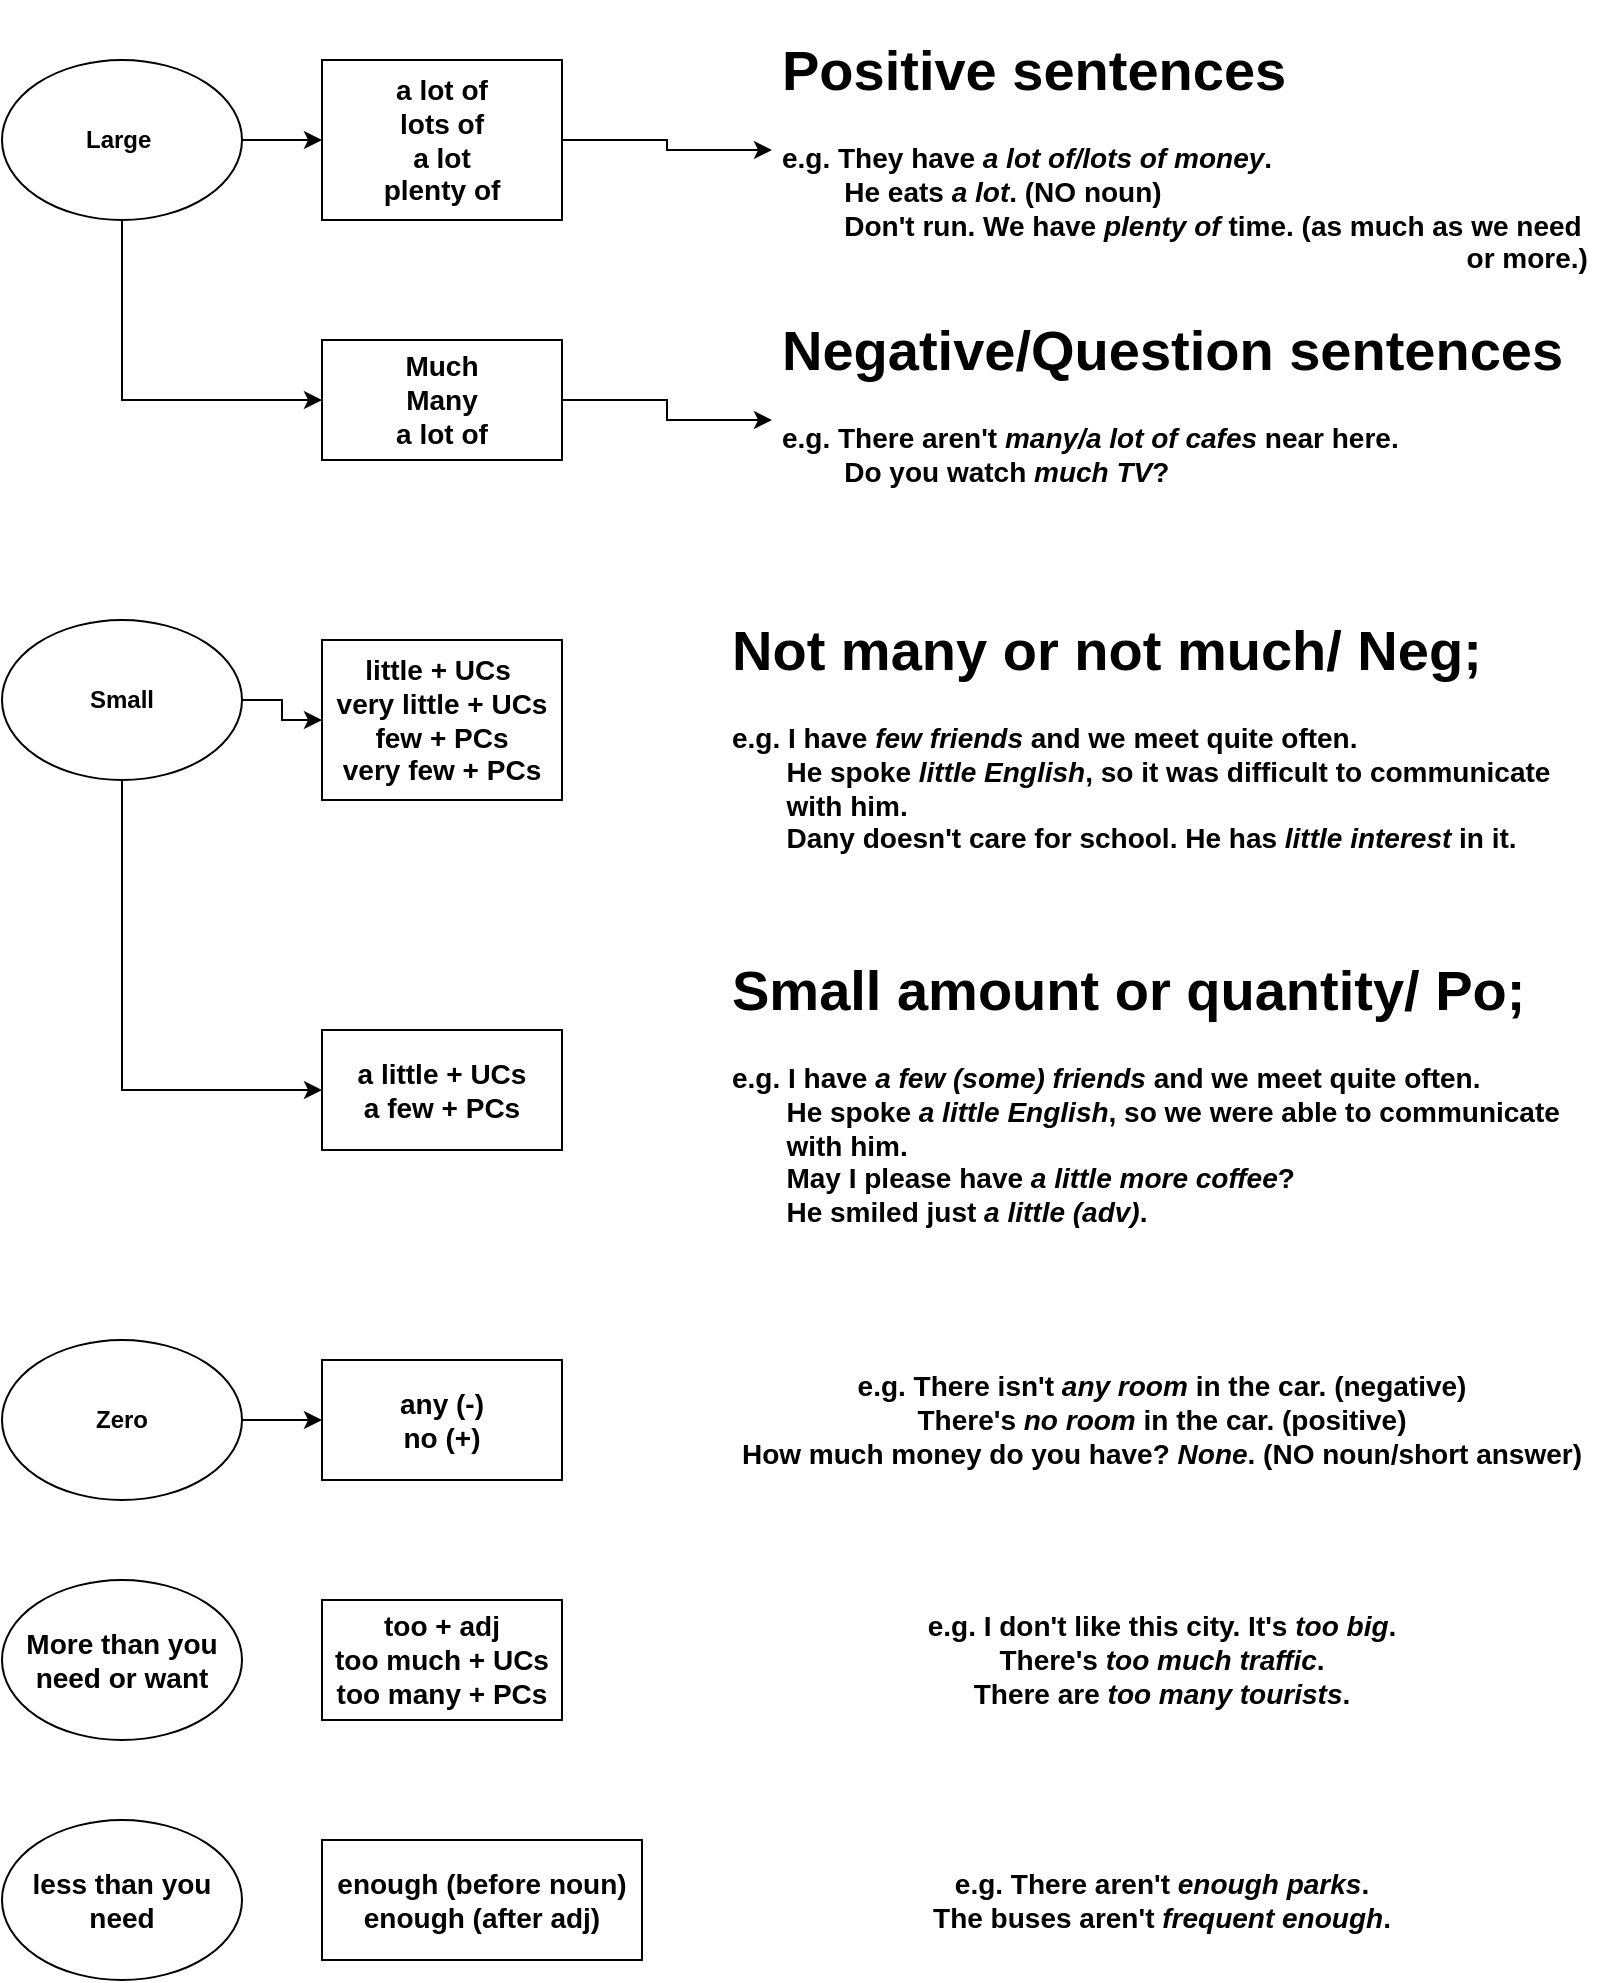 <mxfile version="20.7.3" type="github">
  <diagram id="hfbx4FAuPTc2XYdE2caD" name="quantifiers">
    <mxGraphModel dx="1127" dy="787" grid="1" gridSize="10" guides="1" tooltips="1" connect="1" arrows="1" fold="1" page="1" pageScale="1" pageWidth="850" pageHeight="1100" math="0" shadow="0">
      <root>
        <mxCell id="0" />
        <mxCell id="1" parent="0" />
        <mxCell id="7bNjZtq646_DLC3A_XWr-9" style="edgeStyle=orthogonalEdgeStyle;rounded=0;orthogonalLoop=1;jettySize=auto;html=1;exitX=1;exitY=0.5;exitDx=0;exitDy=0;entryX=0;entryY=0.5;entryDx=0;entryDy=0;fontSize=14;" edge="1" parent="1" source="7bNjZtq646_DLC3A_XWr-1" target="7bNjZtq646_DLC3A_XWr-4">
          <mxGeometry relative="1" as="geometry" />
        </mxCell>
        <mxCell id="7bNjZtq646_DLC3A_XWr-10" style="edgeStyle=orthogonalEdgeStyle;rounded=0;orthogonalLoop=1;jettySize=auto;html=1;exitX=0.5;exitY=1;exitDx=0;exitDy=0;entryX=0;entryY=0.5;entryDx=0;entryDy=0;fontSize=14;" edge="1" parent="1" source="7bNjZtq646_DLC3A_XWr-1" target="7bNjZtq646_DLC3A_XWr-5">
          <mxGeometry relative="1" as="geometry" />
        </mxCell>
        <mxCell id="7bNjZtq646_DLC3A_XWr-1" value="&lt;b&gt;Large&amp;nbsp;&lt;/b&gt;" style="ellipse;whiteSpace=wrap;html=1;" vertex="1" parent="1">
          <mxGeometry x="40" y="80" width="120" height="80" as="geometry" />
        </mxCell>
        <mxCell id="7bNjZtq646_DLC3A_XWr-16" style="edgeStyle=orthogonalEdgeStyle;rounded=0;orthogonalLoop=1;jettySize=auto;html=1;exitX=1;exitY=0.5;exitDx=0;exitDy=0;entryX=0;entryY=0.5;entryDx=0;entryDy=0;fontSize=14;" edge="1" parent="1" source="7bNjZtq646_DLC3A_XWr-2" target="7bNjZtq646_DLC3A_XWr-6">
          <mxGeometry relative="1" as="geometry" />
        </mxCell>
        <mxCell id="7bNjZtq646_DLC3A_XWr-17" style="edgeStyle=orthogonalEdgeStyle;rounded=0;orthogonalLoop=1;jettySize=auto;html=1;exitX=0.5;exitY=1;exitDx=0;exitDy=0;entryX=0;entryY=0.5;entryDx=0;entryDy=0;fontSize=14;" edge="1" parent="1" source="7bNjZtq646_DLC3A_XWr-2" target="7bNjZtq646_DLC3A_XWr-14">
          <mxGeometry relative="1" as="geometry" />
        </mxCell>
        <mxCell id="7bNjZtq646_DLC3A_XWr-2" value="&lt;b&gt;Small&lt;/b&gt;" style="ellipse;whiteSpace=wrap;html=1;" vertex="1" parent="1">
          <mxGeometry x="40" y="360" width="120" height="80" as="geometry" />
        </mxCell>
        <mxCell id="7bNjZtq646_DLC3A_XWr-20" style="edgeStyle=orthogonalEdgeStyle;rounded=0;orthogonalLoop=1;jettySize=auto;html=1;exitX=1;exitY=0.5;exitDx=0;exitDy=0;entryX=0;entryY=0.5;entryDx=0;entryDy=0;fontSize=14;" edge="1" parent="1" source="7bNjZtq646_DLC3A_XWr-3" target="7bNjZtq646_DLC3A_XWr-18">
          <mxGeometry relative="1" as="geometry" />
        </mxCell>
        <mxCell id="7bNjZtq646_DLC3A_XWr-3" value="&lt;b&gt;Zero&lt;/b&gt;" style="ellipse;whiteSpace=wrap;html=1;" vertex="1" parent="1">
          <mxGeometry x="40" y="720" width="120" height="80" as="geometry" />
        </mxCell>
        <mxCell id="7bNjZtq646_DLC3A_XWr-11" style="edgeStyle=orthogonalEdgeStyle;rounded=0;orthogonalLoop=1;jettySize=auto;html=1;exitX=1;exitY=0.5;exitDx=0;exitDy=0;entryX=0;entryY=0.5;entryDx=0;entryDy=0;fontSize=14;" edge="1" parent="1" source="7bNjZtq646_DLC3A_XWr-4" target="7bNjZtq646_DLC3A_XWr-7">
          <mxGeometry relative="1" as="geometry" />
        </mxCell>
        <mxCell id="7bNjZtq646_DLC3A_XWr-4" value="&lt;b&gt;a lot of&lt;br&gt;lots of&lt;br&gt;a lot&lt;br&gt;plenty of&lt;br&gt;&lt;/b&gt;" style="rounded=0;whiteSpace=wrap;html=1;fontSize=14;" vertex="1" parent="1">
          <mxGeometry x="200" y="80" width="120" height="80" as="geometry" />
        </mxCell>
        <mxCell id="7bNjZtq646_DLC3A_XWr-12" style="edgeStyle=orthogonalEdgeStyle;rounded=0;orthogonalLoop=1;jettySize=auto;html=1;exitX=1;exitY=0.5;exitDx=0;exitDy=0;entryX=0;entryY=0.5;entryDx=0;entryDy=0;fontSize=14;" edge="1" parent="1" source="7bNjZtq646_DLC3A_XWr-5" target="7bNjZtq646_DLC3A_XWr-8">
          <mxGeometry relative="1" as="geometry" />
        </mxCell>
        <mxCell id="7bNjZtq646_DLC3A_XWr-5" value="&lt;b&gt;Much&lt;br&gt;Many&lt;br&gt;a lot of&lt;/b&gt;" style="rounded=0;whiteSpace=wrap;html=1;fontSize=14;" vertex="1" parent="1">
          <mxGeometry x="200" y="220" width="120" height="60" as="geometry" />
        </mxCell>
        <mxCell id="7bNjZtq646_DLC3A_XWr-6" value="&lt;b&gt;little + UCs&amp;nbsp;&lt;br&gt;very little + UCs&lt;br&gt;few + PCs&lt;br&gt;very few + PCs&lt;br&gt;&lt;/b&gt;" style="rounded=0;whiteSpace=wrap;html=1;fontSize=14;" vertex="1" parent="1">
          <mxGeometry x="200" y="370" width="120" height="80" as="geometry" />
        </mxCell>
        <mxCell id="7bNjZtq646_DLC3A_XWr-7" value="&lt;h1&gt;Positive sentences&lt;/h1&gt;&lt;p&gt;&lt;b&gt;e.g. They have &lt;i&gt;a lot of/lots of money&lt;/i&gt;.&lt;br&gt;&amp;nbsp; &amp;nbsp; &amp;nbsp; &amp;nbsp; He eats &lt;i&gt;a lot&lt;/i&gt;. (NO noun)&lt;br&gt;&amp;nbsp; &amp;nbsp; &amp;nbsp; &amp;nbsp; Don&#39;t run. We have &lt;i&gt;plenty of&lt;/i&gt; time. (as much as we need&amp;nbsp; &amp;nbsp; &amp;nbsp; &amp;nbsp; &amp;nbsp; &amp;nbsp; &amp;nbsp; &amp;nbsp; &amp;nbsp; &amp;nbsp; &amp;nbsp; &amp;nbsp; &amp;nbsp; &amp;nbsp; &amp;nbsp; &amp;nbsp; &amp;nbsp; &amp;nbsp; &amp;nbsp; &amp;nbsp; &amp;nbsp; &amp;nbsp; &amp;nbsp; &amp;nbsp; &amp;nbsp; &amp;nbsp; &amp;nbsp; &amp;nbsp; &amp;nbsp; &amp;nbsp; &amp;nbsp; &amp;nbsp; &amp;nbsp; &amp;nbsp; &amp;nbsp; &amp;nbsp; &amp;nbsp; &amp;nbsp; &amp;nbsp; &amp;nbsp; &amp;nbsp; &amp;nbsp; &amp;nbsp; &amp;nbsp; &amp;nbsp; or more.)&lt;/b&gt;&lt;/p&gt;" style="text;html=1;strokeColor=none;fillColor=none;spacing=5;spacingTop=-20;whiteSpace=wrap;overflow=hidden;rounded=0;fontSize=14;" vertex="1" parent="1">
          <mxGeometry x="425" y="60" width="415" height="130" as="geometry" />
        </mxCell>
        <mxCell id="7bNjZtq646_DLC3A_XWr-8" value="&lt;h1&gt;Negative/Question sentences&lt;/h1&gt;&lt;p&gt;&lt;b&gt;e.g. There aren&#39;t &lt;i&gt;many/a lot of cafes&lt;/i&gt; near here.&lt;br&gt;&amp;nbsp; &amp;nbsp; &amp;nbsp; &amp;nbsp; Do you watch &lt;i&gt;much TV&lt;/i&gt;?&lt;/b&gt;&lt;/p&gt;" style="text;html=1;strokeColor=none;fillColor=none;spacing=5;spacingTop=-20;whiteSpace=wrap;overflow=hidden;rounded=0;fontSize=14;" vertex="1" parent="1">
          <mxGeometry x="425" y="200" width="415" height="120" as="geometry" />
        </mxCell>
        <mxCell id="7bNjZtq646_DLC3A_XWr-13" value="&lt;h1&gt;Not many or not much/ Neg;&lt;/h1&gt;&lt;p&gt;&lt;b&gt;e.g. I have &lt;i&gt;few friends&lt;/i&gt; and we meet quite often.&amp;nbsp;&lt;br&gt;&amp;nbsp; &amp;nbsp; &amp;nbsp; &amp;nbsp;He spoke &lt;i&gt;little English&lt;/i&gt;, so it was difficult to communicate&amp;nbsp; &amp;nbsp; &amp;nbsp; &amp;nbsp; &amp;nbsp; &amp;nbsp; &amp;nbsp;with him.&lt;br&gt;&amp;nbsp; &amp;nbsp; &amp;nbsp; &amp;nbsp;Dany doesn&#39;t care for school. He has &lt;i&gt;little interest&lt;/i&gt; in it.&lt;/b&gt;&lt;/p&gt;" style="text;html=1;strokeColor=none;fillColor=none;spacing=5;spacingTop=-20;whiteSpace=wrap;overflow=hidden;rounded=0;fontSize=14;" vertex="1" parent="1">
          <mxGeometry x="400" y="350" width="440" height="130" as="geometry" />
        </mxCell>
        <mxCell id="7bNjZtq646_DLC3A_XWr-14" value="&lt;b&gt;a little + UCs&lt;br&gt;a few + PCs&lt;/b&gt;" style="rounded=0;whiteSpace=wrap;html=1;fontSize=14;" vertex="1" parent="1">
          <mxGeometry x="200" y="565" width="120" height="60" as="geometry" />
        </mxCell>
        <mxCell id="7bNjZtq646_DLC3A_XWr-15" value="&lt;h1&gt;Small amount or quantity/ Po;&lt;/h1&gt;&lt;p&gt;&lt;b&gt;e.g. I have &lt;i&gt;a few (some) friends&lt;/i&gt; and we meet quite often.&lt;br&gt;&amp;nbsp; &amp;nbsp; &amp;nbsp; &amp;nbsp;He spoke &lt;i&gt;a little English&lt;/i&gt;, so we were able to communicate&amp;nbsp; &amp;nbsp; &amp;nbsp; &amp;nbsp; &amp;nbsp; &amp;nbsp;with him.&lt;br&gt;&amp;nbsp; &amp;nbsp; &amp;nbsp; &amp;nbsp;May I please have &lt;i&gt;a little more coffee&lt;/i&gt;?&lt;br&gt;&amp;nbsp; &amp;nbsp; &amp;nbsp; &amp;nbsp;He smiled just &lt;i&gt;a little (adv)&lt;/i&gt;.&lt;/b&gt;&lt;/p&gt;" style="text;html=1;strokeColor=none;fillColor=none;spacing=5;spacingTop=-20;whiteSpace=wrap;overflow=hidden;rounded=0;fontSize=14;" vertex="1" parent="1">
          <mxGeometry x="400" y="520" width="440" height="150" as="geometry" />
        </mxCell>
        <mxCell id="7bNjZtq646_DLC3A_XWr-18" value="&lt;b&gt;any (-)&lt;br&gt;no (+)&lt;/b&gt;" style="rounded=0;whiteSpace=wrap;html=1;fontSize=14;" vertex="1" parent="1">
          <mxGeometry x="200" y="730" width="120" height="60" as="geometry" />
        </mxCell>
        <mxCell id="7bNjZtq646_DLC3A_XWr-19" value="&lt;b&gt;e.g. There isn&#39;t &lt;i&gt;any room&lt;/i&gt; in the car. (negative)&lt;br&gt;There&#39;s &lt;i&gt;no room&lt;/i&gt; in the car. (positive)&lt;br&gt;How much money do you have? &lt;i&gt;None&lt;/i&gt;. (NO noun/short answer)&lt;/b&gt;" style="text;html=1;strokeColor=none;fillColor=none;align=center;verticalAlign=middle;whiteSpace=wrap;rounded=0;fontSize=14;" vertex="1" parent="1">
          <mxGeometry x="400" y="720" width="440" height="80" as="geometry" />
        </mxCell>
        <mxCell id="7bNjZtq646_DLC3A_XWr-22" value="&lt;b&gt;More than you need or want&lt;/b&gt;" style="ellipse;whiteSpace=wrap;html=1;fontSize=14;" vertex="1" parent="1">
          <mxGeometry x="40" y="840" width="120" height="80" as="geometry" />
        </mxCell>
        <mxCell id="7bNjZtq646_DLC3A_XWr-23" value="&lt;b&gt;too + adj&lt;br&gt;too much + UCs&lt;br&gt;too many + PCs&lt;/b&gt;" style="rounded=0;whiteSpace=wrap;html=1;fontSize=14;" vertex="1" parent="1">
          <mxGeometry x="200" y="850" width="120" height="60" as="geometry" />
        </mxCell>
        <mxCell id="7bNjZtq646_DLC3A_XWr-24" value="&lt;b&gt;e.g. I don&#39;t like this city. It&#39;s &lt;i&gt;too big&lt;/i&gt;.&lt;br&gt;There&#39;s &lt;i&gt;too much traffic&lt;/i&gt;.&lt;br&gt;There are &lt;i&gt;too many tourists&lt;/i&gt;.&lt;/b&gt;" style="text;html=1;strokeColor=none;fillColor=none;align=center;verticalAlign=middle;whiteSpace=wrap;rounded=0;fontSize=14;" vertex="1" parent="1">
          <mxGeometry x="400" y="840" width="440" height="80" as="geometry" />
        </mxCell>
        <mxCell id="7bNjZtq646_DLC3A_XWr-25" value="&lt;b&gt;less than you&lt;br&gt;need&lt;/b&gt;" style="ellipse;whiteSpace=wrap;html=1;fontSize=14;" vertex="1" parent="1">
          <mxGeometry x="40" y="960" width="120" height="80" as="geometry" />
        </mxCell>
        <mxCell id="7bNjZtq646_DLC3A_XWr-26" value="&lt;b&gt;enough (before noun)&lt;br&gt;enough (after adj)&lt;/b&gt;" style="rounded=0;whiteSpace=wrap;html=1;fontSize=14;" vertex="1" parent="1">
          <mxGeometry x="200" y="970" width="160" height="60" as="geometry" />
        </mxCell>
        <mxCell id="7bNjZtq646_DLC3A_XWr-27" value="&lt;b&gt;e.g. There aren&#39;t &lt;i&gt;enough parks&lt;/i&gt;.&lt;br&gt;The buses aren&#39;t &lt;i&gt;frequent enough&lt;/i&gt;.&lt;/b&gt;" style="text;html=1;strokeColor=none;fillColor=none;align=center;verticalAlign=middle;whiteSpace=wrap;rounded=0;fontSize=14;" vertex="1" parent="1">
          <mxGeometry x="400" y="960" width="440" height="80" as="geometry" />
        </mxCell>
      </root>
    </mxGraphModel>
  </diagram>
</mxfile>

